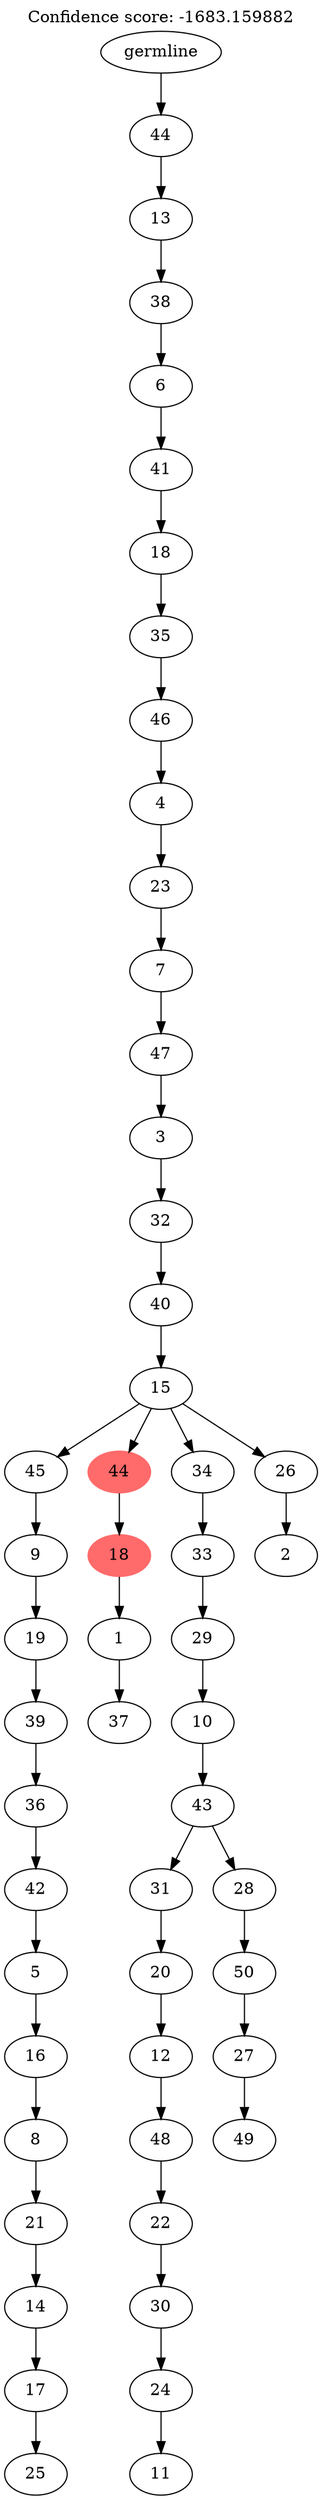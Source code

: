 digraph g {
	"51" -> "52";
	"52" [label="25"];
	"50" -> "51";
	"51" [label="17"];
	"49" -> "50";
	"50" [label="14"];
	"48" -> "49";
	"49" [label="21"];
	"47" -> "48";
	"48" [label="8"];
	"46" -> "47";
	"47" [label="16"];
	"45" -> "46";
	"46" [label="5"];
	"44" -> "45";
	"45" [label="42"];
	"43" -> "44";
	"44" [label="36"];
	"42" -> "43";
	"43" [label="39"];
	"41" -> "42";
	"42" [label="19"];
	"40" -> "41";
	"41" [label="9"];
	"38" -> "39";
	"39" [label="37"];
	"37" -> "38";
	"38" [label="1"];
	"36" -> "37";
	"37" [color=indianred1, style=filled, label="18"];
	"34" -> "35";
	"35" [label="11"];
	"33" -> "34";
	"34" [label="24"];
	"32" -> "33";
	"33" [label="30"];
	"31" -> "32";
	"32" [label="22"];
	"30" -> "31";
	"31" [label="48"];
	"29" -> "30";
	"30" [label="12"];
	"28" -> "29";
	"29" [label="20"];
	"26" -> "27";
	"27" [label="49"];
	"25" -> "26";
	"26" [label="27"];
	"24" -> "25";
	"25" [label="50"];
	"23" -> "24";
	"24" [label="28"];
	"23" -> "28";
	"28" [label="31"];
	"22" -> "23";
	"23" [label="43"];
	"21" -> "22";
	"22" [label="10"];
	"20" -> "21";
	"21" [label="29"];
	"19" -> "20";
	"20" [label="33"];
	"17" -> "18";
	"18" [label="2"];
	"16" -> "17";
	"17" [label="26"];
	"16" -> "19";
	"19" [label="34"];
	"16" -> "36";
	"36" [color=indianred1, style=filled, label="44"];
	"16" -> "40";
	"40" [label="45"];
	"15" -> "16";
	"16" [label="15"];
	"14" -> "15";
	"15" [label="40"];
	"13" -> "14";
	"14" [label="32"];
	"12" -> "13";
	"13" [label="3"];
	"11" -> "12";
	"12" [label="47"];
	"10" -> "11";
	"11" [label="7"];
	"9" -> "10";
	"10" [label="23"];
	"8" -> "9";
	"9" [label="4"];
	"7" -> "8";
	"8" [label="46"];
	"6" -> "7";
	"7" [label="35"];
	"5" -> "6";
	"6" [label="18"];
	"4" -> "5";
	"5" [label="41"];
	"3" -> "4";
	"4" [label="6"];
	"2" -> "3";
	"3" [label="38"];
	"1" -> "2";
	"2" [label="13"];
	"0" -> "1";
	"1" [label="44"];
	"0" [label="germline"];
	labelloc="t";
	label="Confidence score: -1683.159882";
}

